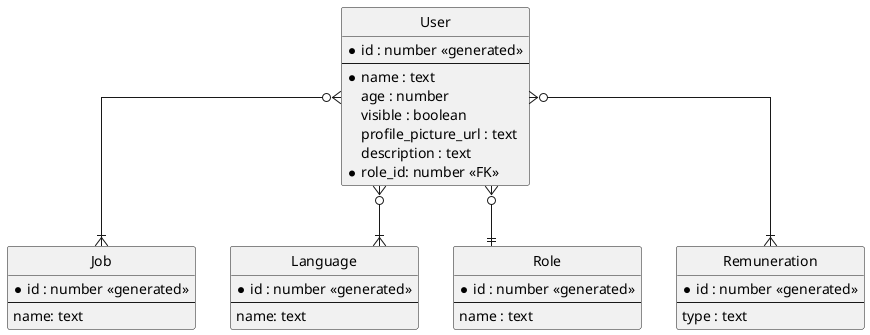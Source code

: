 @startuml
' hide the spot
' hide circle

' avoid problems with angled crows feet
skinparam linetype ortho

hide circle

entity "User" {
  *id : number <<generated>>
  --
  *name : text
  age : number
  visible : boolean
  profile_picture_url : text
  description : text
  *role_id: number <<FK>>
}

entity "Job" {
  *id : number <<generated>>
  --
  name: text
}

entity "Language" {
  *id : number <<generated>>
  --
  name: text
}

entity "Role" {
  *id : number <<generated>>
  --
  name : text
}

entity "Remuneration" {
  *id : number <<generated>>
  --
  type : text
}

User }o--|{ Job
User }o--|{ Language
User }o--|{ Remuneration
User }o--|| Role
@endum